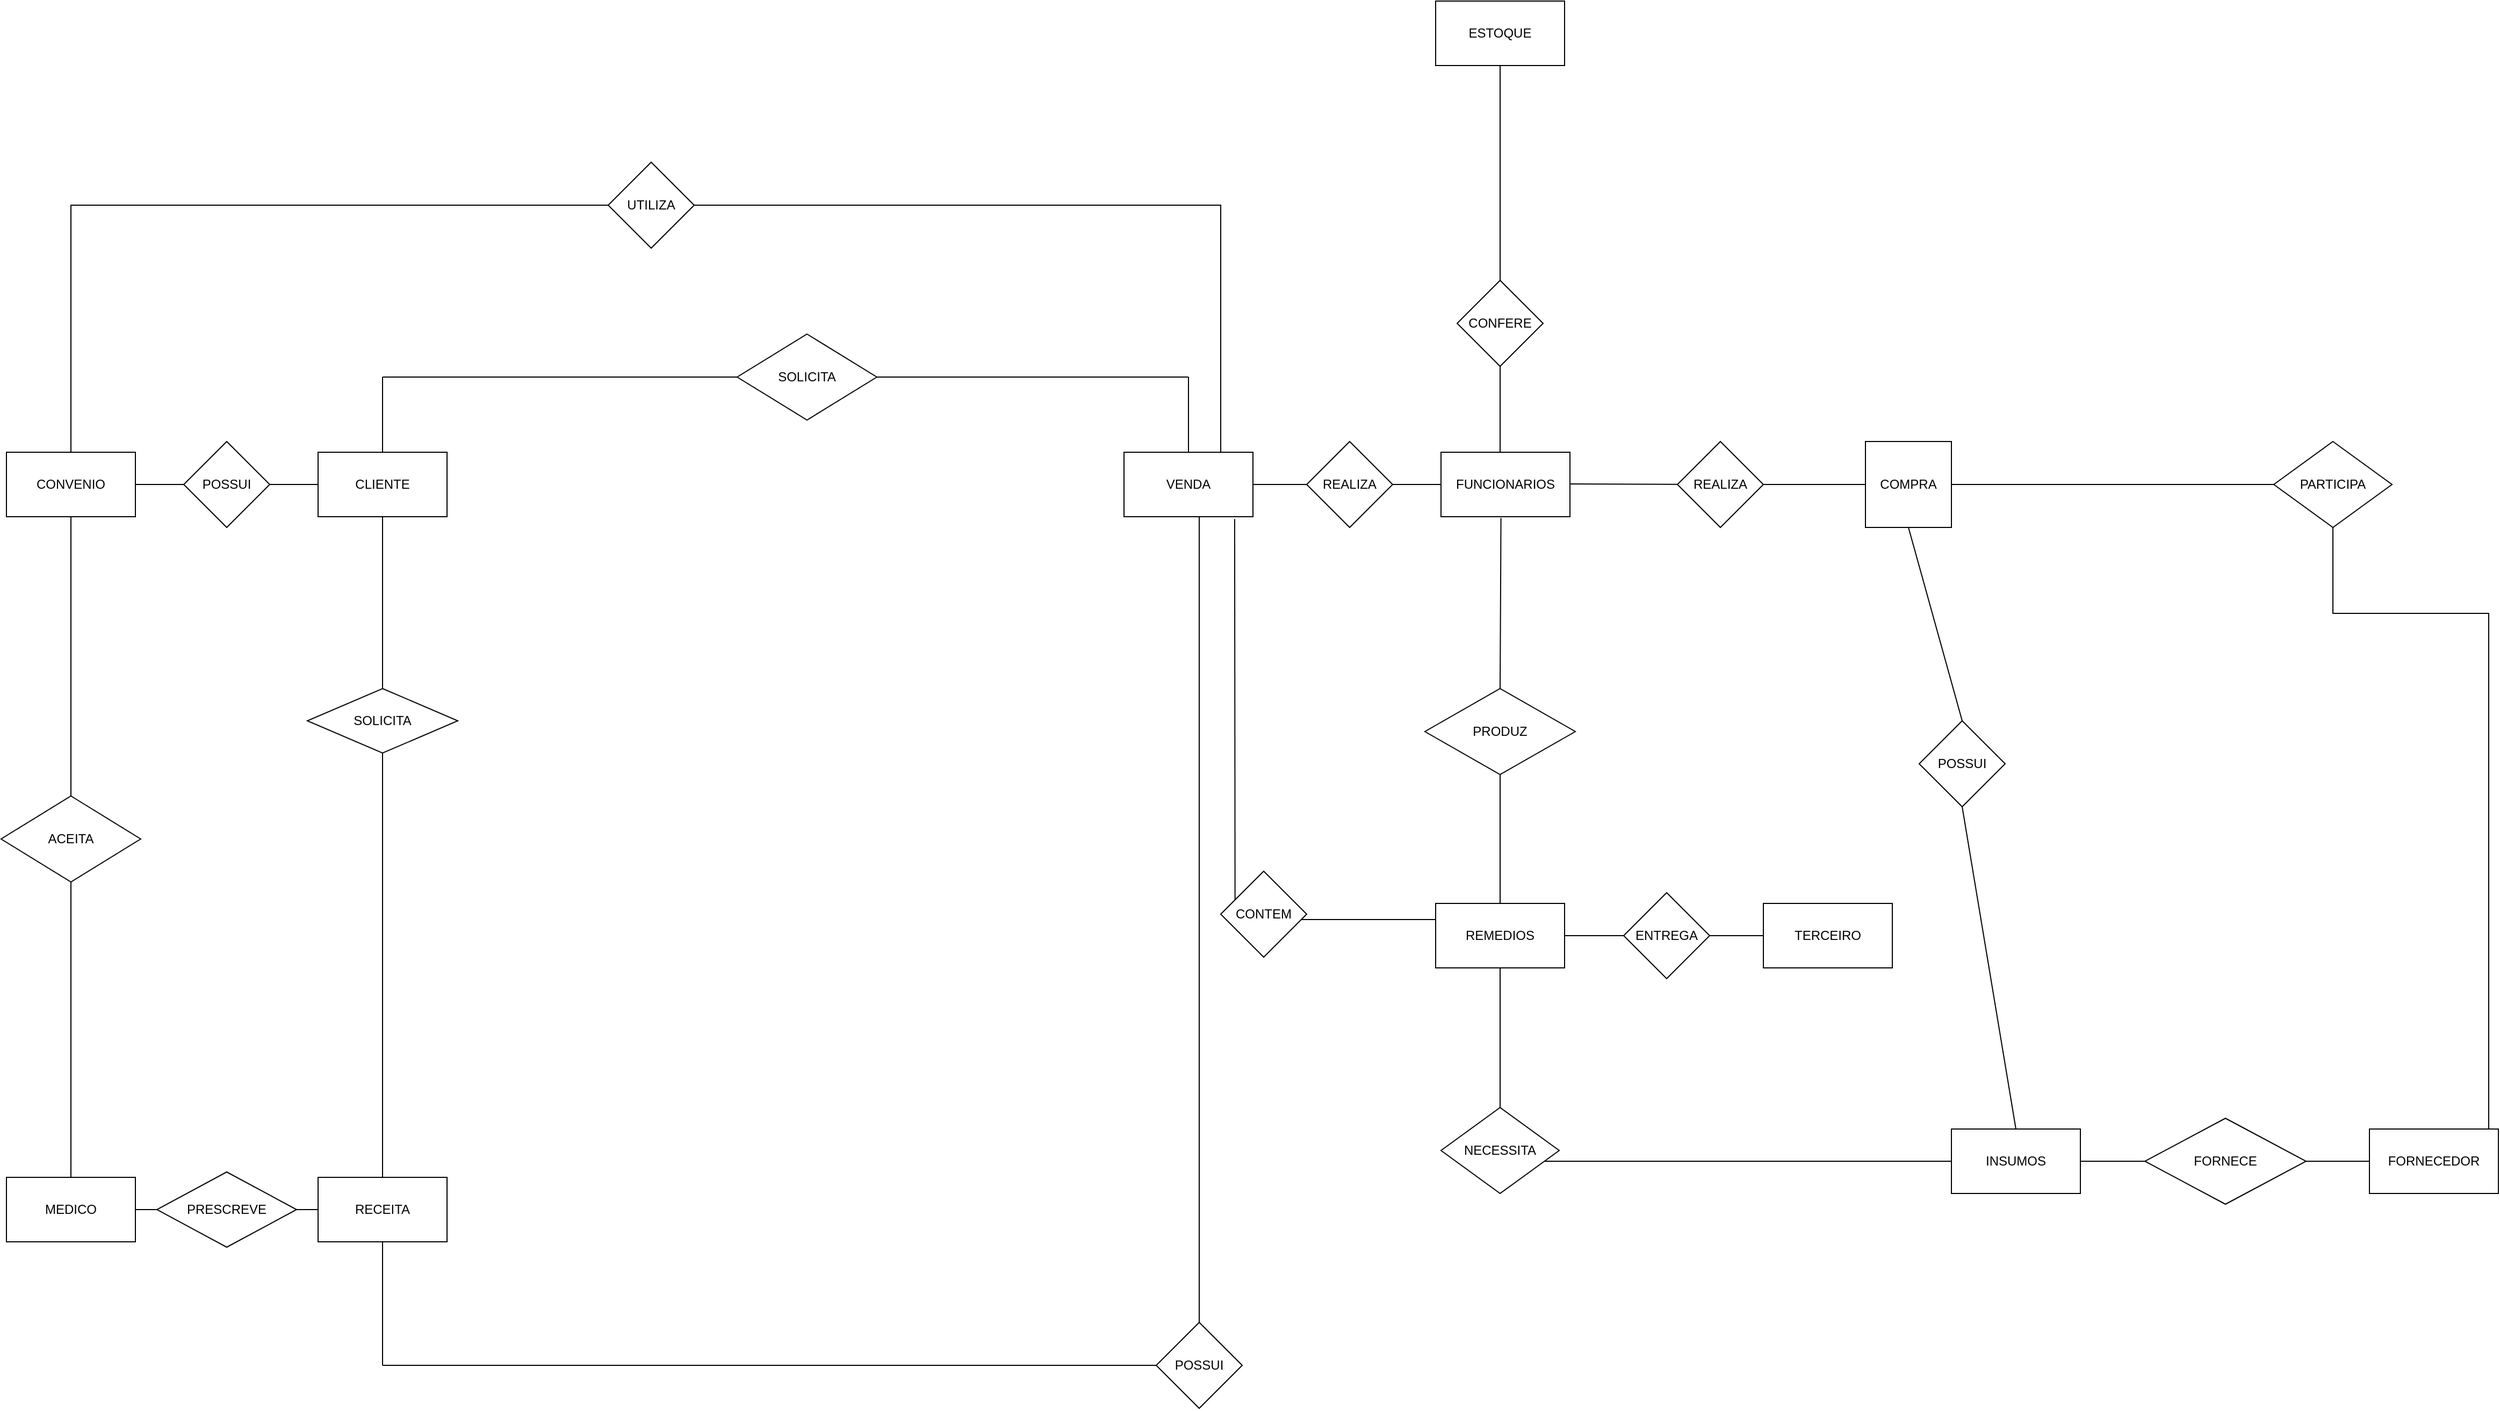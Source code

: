 <mxfile version="20.4.0" type="github">
  <diagram id="HjytBulnDXZ1NcBucnhl" name="Página-1">
    <mxGraphModel dx="3547" dy="1762" grid="1" gridSize="10" guides="1" tooltips="1" connect="1" arrows="1" fold="1" page="1" pageScale="1" pageWidth="1169" pageHeight="827" math="0" shadow="0">
      <root>
        <mxCell id="0" />
        <mxCell id="1" parent="0" />
        <mxCell id="ITSeb_m-zfGMZpmWsboJ-1" value="TERCEIRO" style="rounded=0;whiteSpace=wrap;html=1;" parent="1" vertex="1">
          <mxGeometry x="1425" y="650" width="120" height="60" as="geometry" />
        </mxCell>
        <mxCell id="ITSeb_m-zfGMZpmWsboJ-2" value="CLIENTE" style="rounded=0;whiteSpace=wrap;html=1;" parent="1" vertex="1">
          <mxGeometry x="80" y="230" width="120" height="60" as="geometry" />
        </mxCell>
        <mxCell id="ITSeb_m-zfGMZpmWsboJ-4" value="FUNCIONARIOS" style="rounded=0;whiteSpace=wrap;html=1;" parent="1" vertex="1">
          <mxGeometry x="1125" y="230" width="120" height="60" as="geometry" />
        </mxCell>
        <mxCell id="ITSeb_m-zfGMZpmWsboJ-5" value="MEDICO" style="rounded=0;whiteSpace=wrap;html=1;" parent="1" vertex="1">
          <mxGeometry x="-210" y="905" width="120" height="60" as="geometry" />
        </mxCell>
        <mxCell id="3ppEbEcFCZFRNam6L1gz-1" style="rounded=0;orthogonalLoop=1;jettySize=auto;html=1;entryX=0.5;entryY=0;entryDx=0;entryDy=0;endArrow=none;endFill=0;startArrow=none;" parent="1" source="M7luwI7NAtwwzSV8x5KO-3" target="ITSeb_m-zfGMZpmWsboJ-5" edge="1">
          <mxGeometry relative="1" as="geometry" />
        </mxCell>
        <mxCell id="ITSeb_m-zfGMZpmWsboJ-11" value="CONVENIO" style="rounded=0;whiteSpace=wrap;html=1;" parent="1" vertex="1">
          <mxGeometry x="-210" y="230" width="120" height="60" as="geometry" />
        </mxCell>
        <mxCell id="ITSeb_m-zfGMZpmWsboJ-13" value="RECEITA" style="rounded=0;whiteSpace=wrap;html=1;" parent="1" vertex="1">
          <mxGeometry x="80" y="905" width="120" height="60" as="geometry" />
        </mxCell>
        <mxCell id="ITSeb_m-zfGMZpmWsboJ-14" value="ESTOQUE" style="rounded=0;whiteSpace=wrap;html=1;" parent="1" vertex="1">
          <mxGeometry x="1120" y="-190" width="120" height="60" as="geometry" />
        </mxCell>
        <mxCell id="3ppEbEcFCZFRNam6L1gz-3" style="edgeStyle=none;rounded=0;orthogonalLoop=1;jettySize=auto;html=1;entryX=0;entryY=0.5;entryDx=0;entryDy=0;endArrow=none;endFill=0;startArrow=none;" parent="1" source="M7luwI7NAtwwzSV8x5KO-8" target="ITSeb_m-zfGMZpmWsboJ-101" edge="1">
          <mxGeometry relative="1" as="geometry">
            <Array as="points">
              <mxPoint x="1180" y="890" />
            </Array>
          </mxGeometry>
        </mxCell>
        <mxCell id="ITSeb_m-zfGMZpmWsboJ-15" value="REMEDIOS" style="rounded=0;whiteSpace=wrap;html=1;" parent="1" vertex="1">
          <mxGeometry x="1120" y="650" width="120" height="60" as="geometry" />
        </mxCell>
        <mxCell id="ITSeb_m-zfGMZpmWsboJ-20" value="" style="endArrow=none;html=1;rounded=0;exitX=0.5;exitY=0;exitDx=0;exitDy=0;entryX=0.5;entryY=1;entryDx=0;entryDy=0;startArrow=none;" parent="1" source="ITSeb_m-zfGMZpmWsboJ-22" target="ITSeb_m-zfGMZpmWsboJ-2" edge="1">
          <mxGeometry width="50" height="50" relative="1" as="geometry">
            <mxPoint x="120" y="340" as="sourcePoint" />
            <mxPoint x="170" y="290" as="targetPoint" />
          </mxGeometry>
        </mxCell>
        <mxCell id="ITSeb_m-zfGMZpmWsboJ-23" value="" style="endArrow=none;html=1;rounded=0;entryX=0;entryY=0.5;entryDx=0;entryDy=0;exitX=1;exitY=0.5;exitDx=0;exitDy=0;startArrow=none;" parent="1" target="ITSeb_m-zfGMZpmWsboJ-5" edge="1">
          <mxGeometry width="50" height="50" relative="1" as="geometry">
            <mxPoint x="-210" y="935" as="sourcePoint" />
            <mxPoint x="-340" y="905" as="targetPoint" />
          </mxGeometry>
        </mxCell>
        <mxCell id="ITSeb_m-zfGMZpmWsboJ-28" value="VENDA" style="rounded=0;whiteSpace=wrap;html=1;" parent="1" vertex="1">
          <mxGeometry x="830" y="230" width="120" height="60" as="geometry" />
        </mxCell>
        <mxCell id="ITSeb_m-zfGMZpmWsboJ-29" value="" style="endArrow=none;html=1;rounded=0;" parent="1" edge="1">
          <mxGeometry width="50" height="50" relative="1" as="geometry">
            <mxPoint x="140" y="230" as="sourcePoint" />
            <mxPoint x="140" y="160" as="targetPoint" />
          </mxGeometry>
        </mxCell>
        <mxCell id="ITSeb_m-zfGMZpmWsboJ-31" value="" style="endArrow=none;html=1;rounded=0;startArrow=none;" parent="1" source="ITSeb_m-zfGMZpmWsboJ-33" edge="1">
          <mxGeometry width="50" height="50" relative="1" as="geometry">
            <mxPoint x="140" y="160" as="sourcePoint" />
            <mxPoint x="890" y="160" as="targetPoint" />
          </mxGeometry>
        </mxCell>
        <mxCell id="ITSeb_m-zfGMZpmWsboJ-32" value="" style="endArrow=none;html=1;rounded=0;exitX=0.5;exitY=0;exitDx=0;exitDy=0;" parent="1" source="ITSeb_m-zfGMZpmWsboJ-28" edge="1">
          <mxGeometry width="50" height="50" relative="1" as="geometry">
            <mxPoint x="480" y="220" as="sourcePoint" />
            <mxPoint x="890" y="160" as="targetPoint" />
          </mxGeometry>
        </mxCell>
        <mxCell id="ITSeb_m-zfGMZpmWsboJ-33" value="SOLICITA" style="rhombus;whiteSpace=wrap;html=1;" parent="1" vertex="1">
          <mxGeometry x="470" y="120" width="130" height="80" as="geometry" />
        </mxCell>
        <mxCell id="ITSeb_m-zfGMZpmWsboJ-34" value="" style="endArrow=none;html=1;rounded=0;" parent="1" target="ITSeb_m-zfGMZpmWsboJ-33" edge="1">
          <mxGeometry width="50" height="50" relative="1" as="geometry">
            <mxPoint x="140" y="160" as="sourcePoint" />
            <mxPoint x="560" y="160" as="targetPoint" />
          </mxGeometry>
        </mxCell>
        <mxCell id="ITSeb_m-zfGMZpmWsboJ-22" value="SOLICITA" style="rhombus;whiteSpace=wrap;html=1;" parent="1" vertex="1">
          <mxGeometry x="70" y="450" width="140" height="60" as="geometry" />
        </mxCell>
        <mxCell id="ITSeb_m-zfGMZpmWsboJ-41" value="" style="endArrow=none;html=1;rounded=0;exitX=0.5;exitY=0;exitDx=0;exitDy=0;entryX=0.5;entryY=1;entryDx=0;entryDy=0;" parent="1" source="ITSeb_m-zfGMZpmWsboJ-13" target="ITSeb_m-zfGMZpmWsboJ-22" edge="1">
          <mxGeometry width="50" height="50" relative="1" as="geometry">
            <mxPoint x="140" y="905" as="sourcePoint" />
            <mxPoint x="140" y="290" as="targetPoint" />
          </mxGeometry>
        </mxCell>
        <mxCell id="ITSeb_m-zfGMZpmWsboJ-43" value="" style="endArrow=none;html=1;rounded=0;entryX=1;entryY=0.5;entryDx=0;entryDy=0;exitX=0;exitY=0.5;exitDx=0;exitDy=0;" parent="1" source="ITSeb_m-zfGMZpmWsboJ-13" target="ITSeb_m-zfGMZpmWsboJ-5" edge="1">
          <mxGeometry width="50" height="50" relative="1" as="geometry">
            <mxPoint x="-350" y="935" as="sourcePoint" />
            <mxPoint x="-140" y="935" as="targetPoint" />
          </mxGeometry>
        </mxCell>
        <mxCell id="ITSeb_m-zfGMZpmWsboJ-46" value="" style="endArrow=none;html=1;rounded=0;entryX=0.465;entryY=1.02;entryDx=0;entryDy=0;exitX=0.5;exitY=0;exitDx=0;exitDy=0;entryPerimeter=0;startArrow=none;" parent="1" source="ITSeb_m-zfGMZpmWsboJ-58" target="ITSeb_m-zfGMZpmWsboJ-4" edge="1">
          <mxGeometry width="50" height="50" relative="1" as="geometry">
            <mxPoint x="1130" y="570" as="sourcePoint" />
            <mxPoint x="1180" y="520" as="targetPoint" />
          </mxGeometry>
        </mxCell>
        <mxCell id="ITSeb_m-zfGMZpmWsboJ-53" value="" style="endArrow=none;html=1;rounded=0;" parent="1" edge="1">
          <mxGeometry width="50" height="50" relative="1" as="geometry">
            <mxPoint x="140" y="1080" as="sourcePoint" />
            <mxPoint x="140" y="965" as="targetPoint" />
          </mxGeometry>
        </mxCell>
        <mxCell id="ITSeb_m-zfGMZpmWsboJ-54" value="" style="endArrow=none;html=1;rounded=0;startArrow=none;" parent="1" source="ITSeb_m-zfGMZpmWsboJ-56" edge="1">
          <mxGeometry width="50" height="50" relative="1" as="geometry">
            <mxPoint x="140" y="1080" as="sourcePoint" />
            <mxPoint x="900" y="1080" as="targetPoint" />
          </mxGeometry>
        </mxCell>
        <mxCell id="ITSeb_m-zfGMZpmWsboJ-55" value="" style="endArrow=none;html=1;rounded=0;" parent="1" edge="1">
          <mxGeometry width="50" height="50" relative="1" as="geometry">
            <mxPoint x="900" y="1080" as="sourcePoint" />
            <mxPoint x="900" y="290" as="targetPoint" />
          </mxGeometry>
        </mxCell>
        <mxCell id="ITSeb_m-zfGMZpmWsboJ-56" value="POSSUI" style="rhombus;whiteSpace=wrap;html=1;" parent="1" vertex="1">
          <mxGeometry x="860" y="1040" width="80" height="80" as="geometry" />
        </mxCell>
        <mxCell id="ITSeb_m-zfGMZpmWsboJ-57" value="" style="endArrow=none;html=1;rounded=0;" parent="1" target="ITSeb_m-zfGMZpmWsboJ-56" edge="1">
          <mxGeometry width="50" height="50" relative="1" as="geometry">
            <mxPoint x="140.0" y="1080" as="sourcePoint" />
            <mxPoint x="900.0" y="1080" as="targetPoint" />
          </mxGeometry>
        </mxCell>
        <mxCell id="ITSeb_m-zfGMZpmWsboJ-58" value="PRODUZ" style="rhombus;whiteSpace=wrap;html=1;" parent="1" vertex="1">
          <mxGeometry x="1110" y="450" width="140" height="80" as="geometry" />
        </mxCell>
        <mxCell id="ITSeb_m-zfGMZpmWsboJ-60" value="" style="endArrow=none;html=1;rounded=0;entryX=0.5;entryY=1;entryDx=0;entryDy=0;exitX=0.5;exitY=0;exitDx=0;exitDy=0;" parent="1" source="ITSeb_m-zfGMZpmWsboJ-15" target="ITSeb_m-zfGMZpmWsboJ-58" edge="1">
          <mxGeometry width="50" height="50" relative="1" as="geometry">
            <mxPoint x="1180.0" y="650" as="sourcePoint" />
            <mxPoint x="1180.8" y="291.2" as="targetPoint" />
          </mxGeometry>
        </mxCell>
        <mxCell id="ITSeb_m-zfGMZpmWsboJ-63" value="" style="endArrow=none;html=1;rounded=0;entryX=0;entryY=0.5;entryDx=0;entryDy=0;startArrow=none;" parent="1" source="ITSeb_m-zfGMZpmWsboJ-65" target="ITSeb_m-zfGMZpmWsboJ-2" edge="1">
          <mxGeometry width="50" height="50" relative="1" as="geometry">
            <mxPoint x="-60" y="260" as="sourcePoint" />
            <mxPoint x="-10" y="210" as="targetPoint" />
          </mxGeometry>
        </mxCell>
        <mxCell id="ITSeb_m-zfGMZpmWsboJ-65" value="POSSUI" style="rhombus;whiteSpace=wrap;html=1;" parent="1" vertex="1">
          <mxGeometry x="-45" y="220" width="80" height="80" as="geometry" />
        </mxCell>
        <mxCell id="ITSeb_m-zfGMZpmWsboJ-66" value="" style="endArrow=none;html=1;rounded=0;entryX=0;entryY=0.5;entryDx=0;entryDy=0;exitX=1;exitY=0.5;exitDx=0;exitDy=0;" parent="1" target="ITSeb_m-zfGMZpmWsboJ-65" edge="1" source="ITSeb_m-zfGMZpmWsboJ-11">
          <mxGeometry width="50" height="50" relative="1" as="geometry">
            <mxPoint x="-60" y="260" as="sourcePoint" />
            <mxPoint x="80" y="260" as="targetPoint" />
          </mxGeometry>
        </mxCell>
        <mxCell id="ITSeb_m-zfGMZpmWsboJ-76" value="" style="endArrow=none;html=1;rounded=0;entryX=0;entryY=0.5;entryDx=0;entryDy=0;startArrow=none;" parent="1" source="ITSeb_m-zfGMZpmWsboJ-77" target="ITSeb_m-zfGMZpmWsboJ-1" edge="1">
          <mxGeometry width="50" height="50" relative="1" as="geometry">
            <mxPoint x="1240" y="680" as="sourcePoint" />
            <mxPoint x="1290" y="630" as="targetPoint" />
          </mxGeometry>
        </mxCell>
        <mxCell id="ITSeb_m-zfGMZpmWsboJ-77" value="ENTREGA" style="rhombus;whiteSpace=wrap;html=1;" parent="1" vertex="1">
          <mxGeometry x="1295" y="640" width="80" height="80" as="geometry" />
        </mxCell>
        <mxCell id="ITSeb_m-zfGMZpmWsboJ-78" value="" style="endArrow=none;html=1;rounded=0;entryX=0;entryY=0.5;entryDx=0;entryDy=0;" parent="1" target="ITSeb_m-zfGMZpmWsboJ-77" edge="1">
          <mxGeometry width="50" height="50" relative="1" as="geometry">
            <mxPoint x="1240" y="680" as="sourcePoint" />
            <mxPoint x="1425" y="680" as="targetPoint" />
          </mxGeometry>
        </mxCell>
        <mxCell id="ITSeb_m-zfGMZpmWsboJ-83" value="" style="endArrow=none;html=1;rounded=0;entryX=0.5;entryY=1;entryDx=0;entryDy=0;startArrow=none;" parent="1" source="ITSeb_m-zfGMZpmWsboJ-84" target="ITSeb_m-zfGMZpmWsboJ-14" edge="1">
          <mxGeometry width="50" height="50" relative="1" as="geometry">
            <mxPoint x="460" y="230" as="sourcePoint" />
            <mxPoint x="510" y="180" as="targetPoint" />
          </mxGeometry>
        </mxCell>
        <mxCell id="ITSeb_m-zfGMZpmWsboJ-84" value="CONFERE" style="rhombus;whiteSpace=wrap;html=1;" parent="1" vertex="1">
          <mxGeometry x="1140" y="70" width="80" height="80" as="geometry" />
        </mxCell>
        <mxCell id="ITSeb_m-zfGMZpmWsboJ-96" value="" style="endArrow=none;html=1;rounded=0;exitX=1;exitY=0.5;exitDx=0;exitDy=0;" parent="1" source="ITSeb_m-zfGMZpmWsboJ-28" edge="1">
          <mxGeometry width="50" height="50" relative="1" as="geometry">
            <mxPoint x="1075" y="310" as="sourcePoint" />
            <mxPoint x="1125" y="260" as="targetPoint" />
          </mxGeometry>
        </mxCell>
        <mxCell id="ITSeb_m-zfGMZpmWsboJ-104" value="" style="endArrow=none;html=1;rounded=0;entryX=0.5;entryY=1;entryDx=0;entryDy=0;" parent="1" target="ITSeb_m-zfGMZpmWsboJ-84" edge="1">
          <mxGeometry width="50" height="50" relative="1" as="geometry">
            <mxPoint x="1180" y="230" as="sourcePoint" />
            <mxPoint x="1190" y="150" as="targetPoint" />
          </mxGeometry>
        </mxCell>
        <mxCell id="ITSeb_m-zfGMZpmWsboJ-109" value="REALIZA" style="rhombus;whiteSpace=wrap;html=1;" parent="1" vertex="1">
          <mxGeometry x="1000" y="220" width="80" height="80" as="geometry" />
        </mxCell>
        <mxCell id="ITSeb_m-zfGMZpmWsboJ-114" value="REALIZA" style="rhombus;whiteSpace=wrap;html=1;" parent="1" vertex="1">
          <mxGeometry x="1345" y="220" width="80" height="80" as="geometry" />
        </mxCell>
        <mxCell id="ITSeb_m-zfGMZpmWsboJ-115" value="" style="endArrow=none;html=1;rounded=0;" parent="1" target="ITSeb_m-zfGMZpmWsboJ-114" edge="1">
          <mxGeometry width="50" height="50" relative="1" as="geometry">
            <mxPoint x="1245" y="259.5" as="sourcePoint" />
            <mxPoint x="1520" y="259.937" as="targetPoint" />
          </mxGeometry>
        </mxCell>
        <mxCell id="ITSeb_m-zfGMZpmWsboJ-97" value="FORNECEDOR" style="rounded=0;whiteSpace=wrap;html=1;direction=east;" parent="1" vertex="1">
          <mxGeometry x="1989" y="860" width="120" height="60" as="geometry" />
        </mxCell>
        <mxCell id="ITSeb_m-zfGMZpmWsboJ-98" value="" style="endArrow=none;html=1;rounded=0;startArrow=none;entryX=0;entryY=0.5;entryDx=0;entryDy=0;" parent="1" source="ITSeb_m-zfGMZpmWsboJ-99" target="ITSeb_m-zfGMZpmWsboJ-97" edge="1">
          <mxGeometry width="50" height="50" relative="1" as="geometry">
            <mxPoint x="1720" y="890" as="sourcePoint" />
            <mxPoint x="1770" y="840" as="targetPoint" />
          </mxGeometry>
        </mxCell>
        <mxCell id="ITSeb_m-zfGMZpmWsboJ-99" value="FORNECE" style="rhombus;whiteSpace=wrap;html=1;direction=east;" parent="1" vertex="1">
          <mxGeometry x="1780" y="850" width="150" height="80" as="geometry" />
        </mxCell>
        <mxCell id="ITSeb_m-zfGMZpmWsboJ-100" value="" style="endArrow=none;html=1;rounded=0;entryX=0;entryY=0.5;entryDx=0;entryDy=0;exitX=0;exitY=0.5;exitDx=0;exitDy=0;" parent="1" target="ITSeb_m-zfGMZpmWsboJ-99" edge="1">
          <mxGeometry width="50" height="50" relative="1" as="geometry">
            <mxPoint x="1720" y="890.0" as="sourcePoint" />
            <mxPoint x="1989" y="890" as="targetPoint" />
          </mxGeometry>
        </mxCell>
        <mxCell id="ITSeb_m-zfGMZpmWsboJ-101" value="INSUMOS" style="rounded=0;whiteSpace=wrap;html=1;direction=east;" parent="1" vertex="1">
          <mxGeometry x="1600" y="860" width="120" height="60" as="geometry" />
        </mxCell>
        <mxCell id="ITSeb_m-zfGMZpmWsboJ-110" value="" style="endArrow=none;html=1;rounded=0;exitX=0.5;exitY=1;exitDx=0;exitDy=0;entryX=0.5;entryY=0;entryDx=0;entryDy=0;startArrow=none;" parent="1" source="ITSeb_m-zfGMZpmWsboJ-120" target="ITSeb_m-zfGMZpmWsboJ-101" edge="1">
          <mxGeometry width="50" height="50" relative="1" as="geometry">
            <mxPoint x="1560" y="260" as="sourcePoint" />
            <mxPoint x="1560" y="-130" as="targetPoint" />
          </mxGeometry>
        </mxCell>
        <mxCell id="ITSeb_m-zfGMZpmWsboJ-111" value="" style="endArrow=none;html=1;rounded=0;startArrow=none;" parent="1" source="ITSeb_m-zfGMZpmWsboJ-112" edge="1">
          <mxGeometry width="50" height="50" relative="1" as="geometry">
            <mxPoint x="1245" y="259.5" as="sourcePoint" />
            <mxPoint x="1560" y="259.5" as="targetPoint" />
          </mxGeometry>
        </mxCell>
        <mxCell id="ITSeb_m-zfGMZpmWsboJ-112" value="COMPRA" style="whiteSpace=wrap;html=1;aspect=fixed;direction=east;" parent="1" vertex="1">
          <mxGeometry x="1520" y="220" width="80" height="80" as="geometry" />
        </mxCell>
        <mxCell id="ITSeb_m-zfGMZpmWsboJ-113" value="" style="endArrow=none;html=1;rounded=0;startArrow=none;" parent="1" source="ITSeb_m-zfGMZpmWsboJ-114" target="ITSeb_m-zfGMZpmWsboJ-112" edge="1">
          <mxGeometry width="50" height="50" relative="1" as="geometry">
            <mxPoint x="1245" y="259.5" as="sourcePoint" />
            <mxPoint x="1560" y="259.5" as="targetPoint" />
          </mxGeometry>
        </mxCell>
        <mxCell id="ITSeb_m-zfGMZpmWsboJ-117" style="rounded=0;orthogonalLoop=1;jettySize=auto;html=1;edgeStyle=orthogonalEdgeStyle;endArrow=none;endFill=0;entryX=0.5;entryY=0;entryDx=0;entryDy=0;exitX=0.5;exitY=1;exitDx=0;exitDy=0;" parent="1" source="ITSeb_m-zfGMZpmWsboJ-116" target="ITSeb_m-zfGMZpmWsboJ-97" edge="1">
          <mxGeometry relative="1" as="geometry">
            <mxPoint x="2010" y="-160" as="targetPoint" />
            <Array as="points">
              <mxPoint x="1955" y="380" />
              <mxPoint x="2100" y="380" />
              <mxPoint x="2100" y="860" />
            </Array>
          </mxGeometry>
        </mxCell>
        <mxCell id="ITSeb_m-zfGMZpmWsboJ-119" style="edgeStyle=orthogonalEdgeStyle;rounded=0;orthogonalLoop=1;jettySize=auto;html=1;endArrow=none;endFill=0;entryX=1;entryY=0.5;entryDx=0;entryDy=0;" parent="1" source="ITSeb_m-zfGMZpmWsboJ-116" target="ITSeb_m-zfGMZpmWsboJ-112" edge="1">
          <mxGeometry relative="1" as="geometry">
            <mxPoint x="1610" y="270" as="targetPoint" />
          </mxGeometry>
        </mxCell>
        <mxCell id="ITSeb_m-zfGMZpmWsboJ-116" value="PARTICIPA" style="rhombus;whiteSpace=wrap;html=1;direction=east;" parent="1" vertex="1">
          <mxGeometry x="1900" y="220" width="110" height="80" as="geometry" />
        </mxCell>
        <mxCell id="ITSeb_m-zfGMZpmWsboJ-120" value="POSSUI" style="rhombus;whiteSpace=wrap;html=1;direction=east;" parent="1" vertex="1">
          <mxGeometry x="1570" y="480" width="80" height="80" as="geometry" />
        </mxCell>
        <mxCell id="3ppEbEcFCZFRNam6L1gz-2" value="" style="endArrow=none;html=1;rounded=0;exitX=0.5;exitY=1;exitDx=0;exitDy=0;entryX=0.5;entryY=0;entryDx=0;entryDy=0;" parent="1" source="ITSeb_m-zfGMZpmWsboJ-112" target="ITSeb_m-zfGMZpmWsboJ-120" edge="1">
          <mxGeometry width="50" height="50" relative="1" as="geometry">
            <mxPoint x="1560" y="300" as="sourcePoint" />
            <mxPoint x="1660" y="860" as="targetPoint" />
          </mxGeometry>
        </mxCell>
        <mxCell id="M7luwI7NAtwwzSV8x5KO-2" value="PRESCREVE" style="rhombus;whiteSpace=wrap;html=1;" vertex="1" parent="1">
          <mxGeometry x="-70" y="900" width="130" height="70" as="geometry" />
        </mxCell>
        <mxCell id="M7luwI7NAtwwzSV8x5KO-3" value="ACEITA" style="rhombus;whiteSpace=wrap;html=1;" vertex="1" parent="1">
          <mxGeometry x="-215" y="550" width="130" height="80" as="geometry" />
        </mxCell>
        <mxCell id="M7luwI7NAtwwzSV8x5KO-4" value="" style="rounded=0;orthogonalLoop=1;jettySize=auto;html=1;entryX=0.5;entryY=0;entryDx=0;entryDy=0;endArrow=none;endFill=0;" edge="1" parent="1" source="ITSeb_m-zfGMZpmWsboJ-11" target="M7luwI7NAtwwzSV8x5KO-3">
          <mxGeometry relative="1" as="geometry">
            <mxPoint x="-150" y="290" as="sourcePoint" />
            <mxPoint x="-150" y="905" as="targetPoint" />
          </mxGeometry>
        </mxCell>
        <mxCell id="M7luwI7NAtwwzSV8x5KO-5" value="" style="endArrow=none;html=1;rounded=0;entryX=0.5;entryY=0;entryDx=0;entryDy=0;startArrow=none;" edge="1" parent="1" source="M7luwI7NAtwwzSV8x5KO-6" target="ITSeb_m-zfGMZpmWsboJ-11">
          <mxGeometry width="50" height="50" relative="1" as="geometry">
            <mxPoint x="920" y="230" as="sourcePoint" />
            <mxPoint x="970" y="180" as="targetPoint" />
            <Array as="points">
              <mxPoint x="-150" />
            </Array>
          </mxGeometry>
        </mxCell>
        <mxCell id="M7luwI7NAtwwzSV8x5KO-6" value="UTILIZA" style="rhombus;whiteSpace=wrap;html=1;" vertex="1" parent="1">
          <mxGeometry x="350" y="-40" width="80" height="80" as="geometry" />
        </mxCell>
        <mxCell id="M7luwI7NAtwwzSV8x5KO-7" value="" style="endArrow=none;html=1;rounded=0;entryX=1;entryY=0.5;entryDx=0;entryDy=0;" edge="1" parent="1" target="M7luwI7NAtwwzSV8x5KO-6">
          <mxGeometry width="50" height="50" relative="1" as="geometry">
            <mxPoint x="920" y="230" as="sourcePoint" />
            <mxPoint x="-150" y="230" as="targetPoint" />
            <Array as="points">
              <mxPoint x="920" />
            </Array>
          </mxGeometry>
        </mxCell>
        <mxCell id="M7luwI7NAtwwzSV8x5KO-8" value="NECESSITA" style="rhombus;whiteSpace=wrap;html=1;" vertex="1" parent="1">
          <mxGeometry x="1125" y="840" width="110" height="80" as="geometry" />
        </mxCell>
        <mxCell id="M7luwI7NAtwwzSV8x5KO-9" value="" style="edgeStyle=none;rounded=0;orthogonalLoop=1;jettySize=auto;html=1;endArrow=none;endFill=0;" edge="1" parent="1" source="ITSeb_m-zfGMZpmWsboJ-15" target="M7luwI7NAtwwzSV8x5KO-8">
          <mxGeometry relative="1" as="geometry">
            <Array as="points" />
            <mxPoint x="1180" y="710" as="sourcePoint" />
            <mxPoint x="1600" y="890" as="targetPoint" />
          </mxGeometry>
        </mxCell>
        <mxCell id="M7luwI7NAtwwzSV8x5KO-11" value="" style="endArrow=none;html=1;rounded=0;entryX=0;entryY=0.25;entryDx=0;entryDy=0;startArrow=none;" edge="1" parent="1" source="M7luwI7NAtwwzSV8x5KO-13" target="ITSeb_m-zfGMZpmWsboJ-15">
          <mxGeometry width="50" height="50" relative="1" as="geometry">
            <mxPoint x="940" y="660" as="sourcePoint" />
            <mxPoint x="1110" y="670" as="targetPoint" />
            <Array as="points">
              <mxPoint x="933" y="665" />
            </Array>
          </mxGeometry>
        </mxCell>
        <mxCell id="M7luwI7NAtwwzSV8x5KO-14" value="" style="endArrow=none;html=1;rounded=0;exitX=0.858;exitY=1.035;exitDx=0;exitDy=0;exitPerimeter=0;entryX=0;entryY=0.25;entryDx=0;entryDy=0;" edge="1" parent="1" source="ITSeb_m-zfGMZpmWsboJ-28" target="M7luwI7NAtwwzSV8x5KO-13">
          <mxGeometry width="50" height="50" relative="1" as="geometry">
            <mxPoint x="932.96" y="292.1" as="sourcePoint" />
            <mxPoint x="1120" y="665" as="targetPoint" />
            <Array as="points" />
          </mxGeometry>
        </mxCell>
        <mxCell id="M7luwI7NAtwwzSV8x5KO-13" value="CONTEM" style="rhombus;whiteSpace=wrap;html=1;" vertex="1" parent="1">
          <mxGeometry x="920" y="620" width="80" height="80" as="geometry" />
        </mxCell>
        <mxCell id="M7luwI7NAtwwzSV8x5KO-15" value="" style="endArrow=none;html=1;rounded=0;entryX=0;entryY=0.25;entryDx=0;entryDy=0;startArrow=none;exitX=0.163;exitY=0.328;exitDx=0;exitDy=0;exitPerimeter=0;" edge="1" parent="1" source="M7luwI7NAtwwzSV8x5KO-13" target="M7luwI7NAtwwzSV8x5KO-13">
          <mxGeometry width="50" height="50" relative="1" as="geometry">
            <mxPoint x="940" y="660" as="sourcePoint" />
            <mxPoint x="1120" y="665" as="targetPoint" />
            <Array as="points" />
          </mxGeometry>
        </mxCell>
      </root>
    </mxGraphModel>
  </diagram>
</mxfile>
